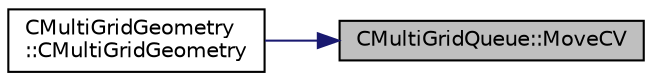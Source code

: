 digraph "CMultiGridQueue::MoveCV"
{
 // LATEX_PDF_SIZE
  edge [fontname="Helvetica",fontsize="10",labelfontname="Helvetica",labelfontsize="10"];
  node [fontname="Helvetica",fontsize="10",shape=record];
  rankdir="RL";
  Node1 [label="CMultiGridQueue::MoveCV",height=0.2,width=0.4,color="black", fillcolor="grey75", style="filled", fontcolor="black",tooltip="Change a CV from a list to a different list."];
  Node1 -> Node2 [dir="back",color="midnightblue",fontsize="10",style="solid",fontname="Helvetica"];
  Node2 [label="CMultiGridGeometry\l::CMultiGridGeometry",height=0.2,width=0.4,color="black", fillcolor="white", style="filled",URL="$classCMultiGridGeometry.html#a59a712b6935d3057542cc1481e44c1c3",tooltip="Constructor of the class."];
}
